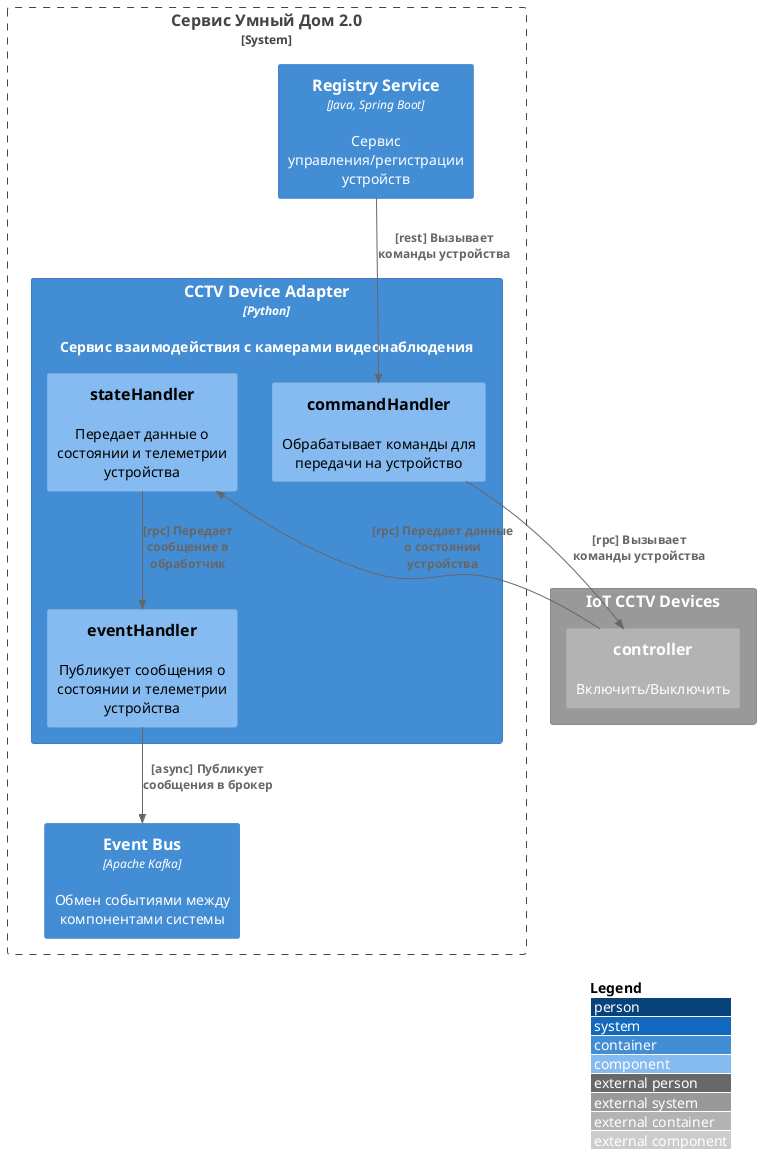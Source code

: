 @startuml

!include <C4/C4_Container>
!include <C4/C4_Component>

LAYOUT_TOP_DOWN()

LAYOUT_WITH_LEGEND()

System_Boundary(system, "Сервис Умный Дом 2.0") {

    Container(cctv, "CCTV Device Adapter", "Python", "Сервис взаимодействия с камерами видеонаблюдения") {

        Component(rpc, "stateHandler", "", "Передает данные о состоянии и телеметрии устройства")
        
        Component(event, "eventHandler", "", "Публикует сообщения о состоянии и телеметрии устройства")
        
        Component(command, "commandHandler", "", "Обрабатывает команды для передачи на устройство")

    }

    Container(device, "Registry Service", "Java, Spring Boot", "Сервис управления/регистрации устройств")

    Container(bus, "Event Bus", "Apache Kafka", "Обмен событиями между компонентами системы")

}

System_Ext(iot_cctv, "IoT CCTV Devices") {

    Container_Ext(iot_cctv_controller, "controller", "", "Включить/Выключить")
}

Rel(event, bus, "[async] Публикует сообщения в брокер")

Rel(iot_cctv_controller, rpc, "[rpc] Передает данные о состоянии устройства")

Rel(rpc, event, "[rpc] Передает сообщение в обработчик")

Rel(device, command, "[rest] Вызывает команды устройства")

Rel(command, iot_cctv_controller, "[rpc] Вызывает команды устройства")


@enduml
